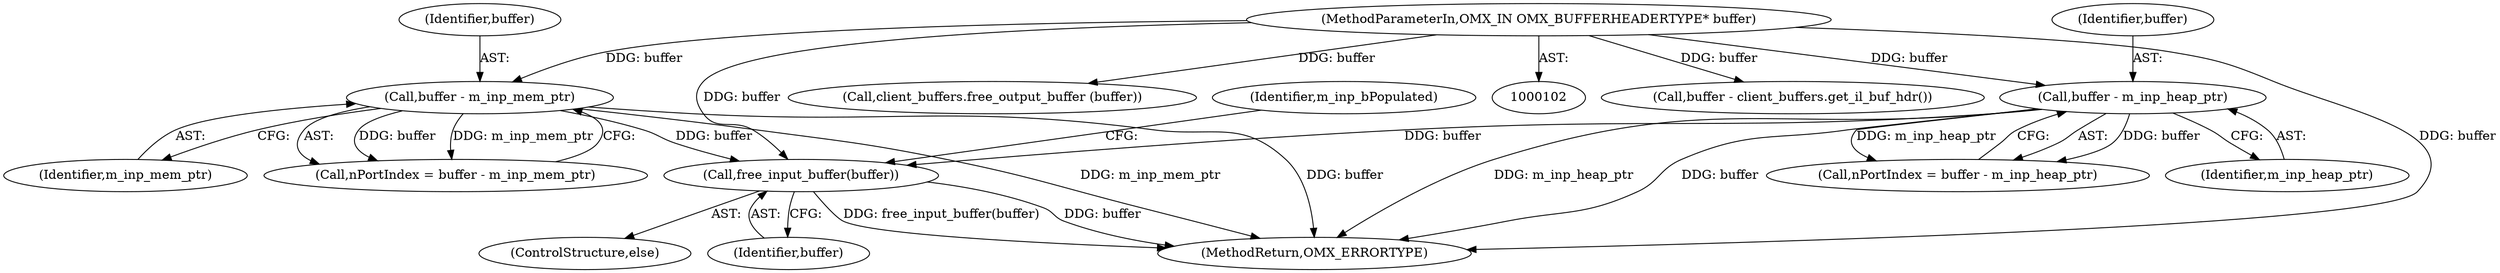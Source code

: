 digraph "0_Android_46e305be6e670a5a0041b0b4861122a0f1aabefa_0@API" {
"1000285" [label="(Call,free_input_buffer(buffer))"];
"1000220" [label="(Call,buffer - m_inp_mem_ptr)"];
"1000105" [label="(MethodParameterIn,OMX_IN OMX_BUFFERHEADERTYPE* buffer)"];
"1000226" [label="(Call,buffer - m_inp_heap_ptr)"];
"1000226" [label="(Call,buffer - m_inp_heap_ptr)"];
"1000218" [label="(Call,nPortIndex = buffer - m_inp_mem_ptr)"];
"1000441" [label="(MethodReturn,OMX_ERRORTYPE)"];
"1000105" [label="(MethodParameterIn,OMX_IN OMX_BUFFERHEADERTYPE* buffer)"];
"1000220" [label="(Call,buffer - m_inp_mem_ptr)"];
"1000285" [label="(Call,free_input_buffer(buffer))"];
"1000288" [label="(Identifier,m_inp_bPopulated)"];
"1000228" [label="(Identifier,m_inp_heap_ptr)"];
"1000286" [label="(Identifier,buffer)"];
"1000334" [label="(Call,buffer - client_buffers.get_il_buf_hdr())"];
"1000361" [label="(Call,client_buffers.free_output_buffer (buffer))"];
"1000224" [label="(Call,nPortIndex = buffer - m_inp_heap_ptr)"];
"1000221" [label="(Identifier,buffer)"];
"1000227" [label="(Identifier,buffer)"];
"1000222" [label="(Identifier,m_inp_mem_ptr)"];
"1000284" [label="(ControlStructure,else)"];
"1000285" -> "1000284"  [label="AST: "];
"1000285" -> "1000286"  [label="CFG: "];
"1000286" -> "1000285"  [label="AST: "];
"1000288" -> "1000285"  [label="CFG: "];
"1000285" -> "1000441"  [label="DDG: buffer"];
"1000285" -> "1000441"  [label="DDG: free_input_buffer(buffer)"];
"1000220" -> "1000285"  [label="DDG: buffer"];
"1000226" -> "1000285"  [label="DDG: buffer"];
"1000105" -> "1000285"  [label="DDG: buffer"];
"1000220" -> "1000218"  [label="AST: "];
"1000220" -> "1000222"  [label="CFG: "];
"1000221" -> "1000220"  [label="AST: "];
"1000222" -> "1000220"  [label="AST: "];
"1000218" -> "1000220"  [label="CFG: "];
"1000220" -> "1000441"  [label="DDG: buffer"];
"1000220" -> "1000441"  [label="DDG: m_inp_mem_ptr"];
"1000220" -> "1000218"  [label="DDG: buffer"];
"1000220" -> "1000218"  [label="DDG: m_inp_mem_ptr"];
"1000105" -> "1000220"  [label="DDG: buffer"];
"1000105" -> "1000102"  [label="AST: "];
"1000105" -> "1000441"  [label="DDG: buffer"];
"1000105" -> "1000226"  [label="DDG: buffer"];
"1000105" -> "1000334"  [label="DDG: buffer"];
"1000105" -> "1000361"  [label="DDG: buffer"];
"1000226" -> "1000224"  [label="AST: "];
"1000226" -> "1000228"  [label="CFG: "];
"1000227" -> "1000226"  [label="AST: "];
"1000228" -> "1000226"  [label="AST: "];
"1000224" -> "1000226"  [label="CFG: "];
"1000226" -> "1000441"  [label="DDG: buffer"];
"1000226" -> "1000441"  [label="DDG: m_inp_heap_ptr"];
"1000226" -> "1000224"  [label="DDG: buffer"];
"1000226" -> "1000224"  [label="DDG: m_inp_heap_ptr"];
}
